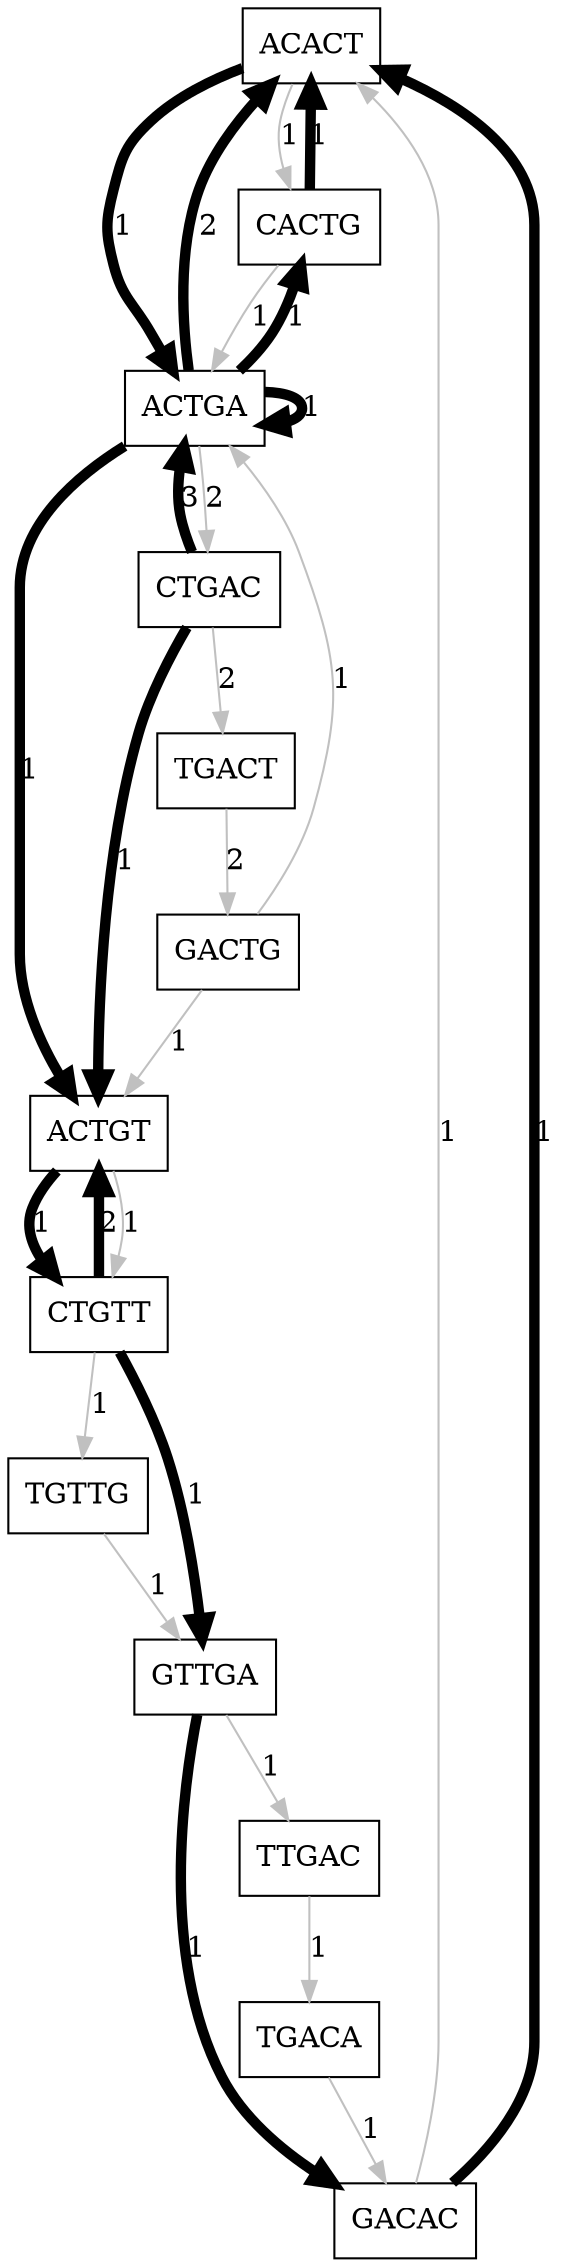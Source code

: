 ## genome=ACTGACTGTTGACACTG readsize=9 k=5
##dot -Tjpg ACTGACTGTTGACACTG.dot -o ACTGACTGTTGACACTG.jpg
digraph ACTGACTGTTGACACTG { rankdir="TB"; node[shape="box"] 
ACACT->CACTG[color=grey,label="1"]
ACTGA->CTGAC[color=grey,label="2"]
ACTGT->CTGTT[color=grey,label="1"]
CACTG->ACTGA[color=grey,label="1"]
CTGAC->TGACT[color=grey,label="2"]
CTGTT->TGTTG[color=grey,label="1"]
GACAC->ACACT[color=grey,label="1"]
GACTG->ACTGA[color=grey,label="1"]
GACTG->ACTGT[color=grey,label="1"]
GTTGA->TTGAC[color=grey,label="1"]
TGACA->GACAC[color=grey,label="1"]
TGACT->GACTG[color=grey,label="2"]
TGTTG->GTTGA[color=grey,label="1"]
TTGAC->TGACA[color=grey,label="1"]
ACACT->ACTGA[color=black,penwidth=5,label="1"]
ACTGA->ACACT[color=black,penwidth=5,label="2"]
ACTGA->ACTGA[color=black,penwidth=5,label="1"]
ACTGA->ACTGT[color=black,penwidth=5,label="1"]
ACTGA->CACTG[color=black,penwidth=5,label="1"]
ACTGT->CTGTT[color=black,penwidth=5,label="1"]
CACTG->ACACT[color=black,penwidth=5,label="1"]
CTGAC->ACTGA[color=black,penwidth=5,label="3"]
CTGAC->ACTGT[color=black,penwidth=5,label="1"]
CTGTT->ACTGT[color=black,penwidth=5,label="2"]
CTGTT->GTTGA[color=black,penwidth=5,label="1"]
GACAC->ACACT[color=black,penwidth=5,label="1"]
GTTGA->GACAC[color=black,penwidth=5,label="1"]
}
